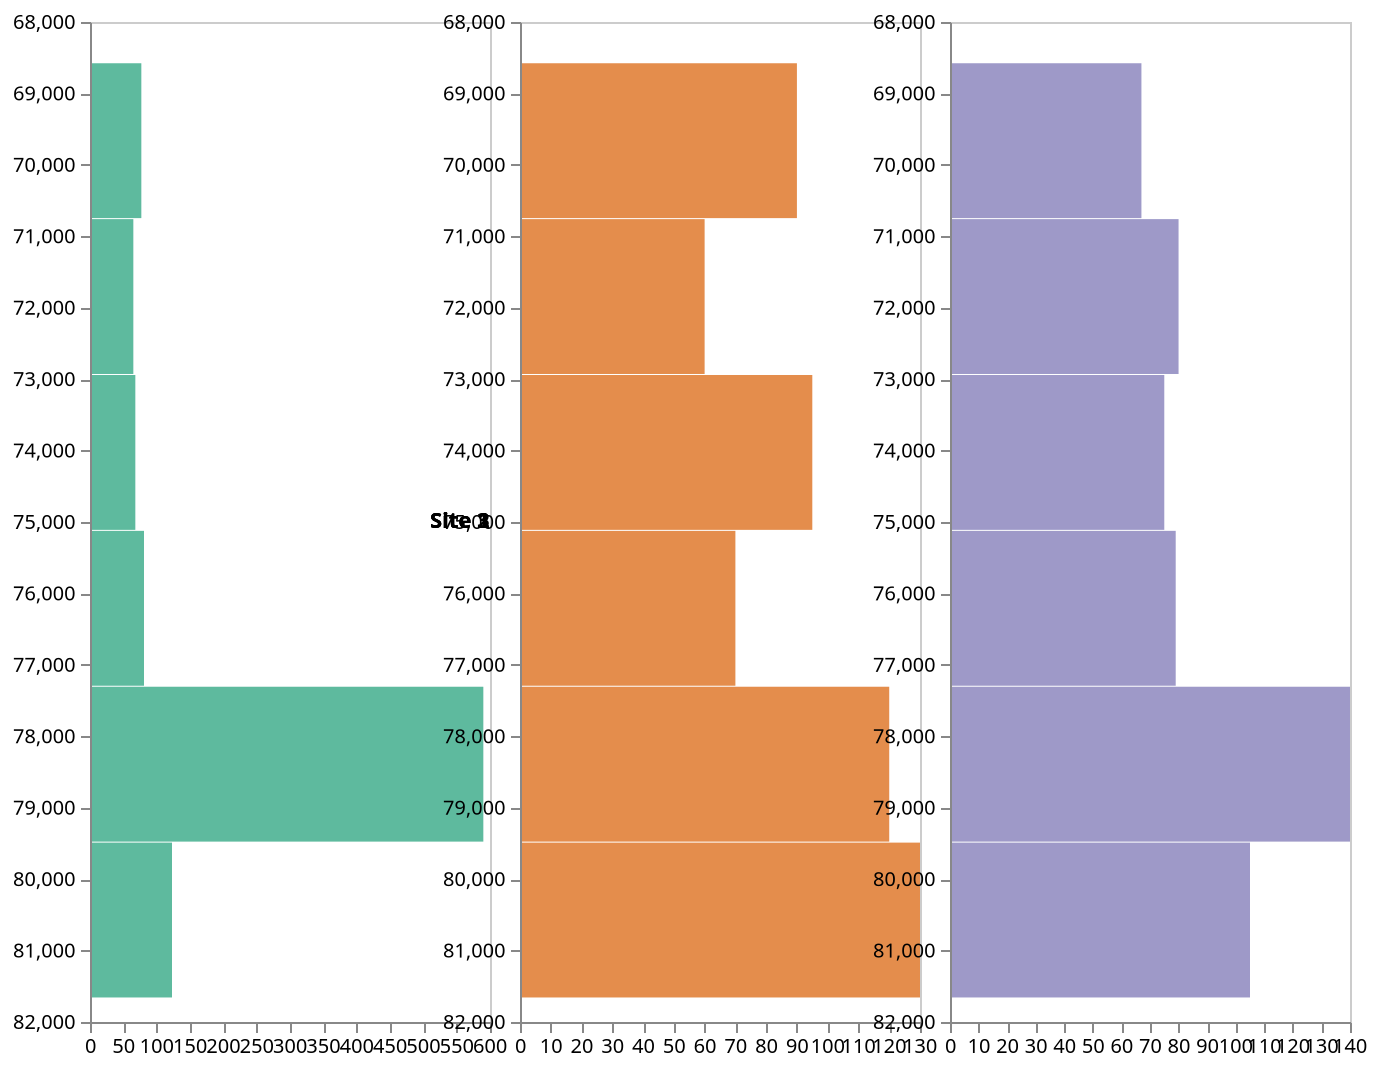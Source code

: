 {
  "$schema": "https://vega.github.io/schema/vega/v5.json",
  "description": "A small multiples view of histograms for visualizing univariate distributions using static bins.",
  "height": 500,
  "padding": 5,

  "signals": [
    {"name": "offset", "value": 15},
    {"name": "cellWidth", "value": 200},
    {"name": "width", "update": "3 * (offset + cellWidth)"}
  ],

  "data": [
    {
      "name": "binned",
      "values": [
        {"bin0": 68577.46875, "bin1": 70759.6796875, "count": 77, "label": "s30", "site": "Site 1"},
        {"bin0": 70759.6796875, "bin1": 72941.890625, "count": 65, "label": "s30", "site": "Site 1"},
        {"bin0": 72941.890625, "bin1": 75124.1015625, "count": 68, "label": "s30", "site": "Site 1"},
        {"bin0": 75124.1015625, "bin1": 77306.3125, "count": 81, "label": "s30", "site": "Site 1"},
        {"bin0": 77306.3125, "bin1": 79488.5234375, "count": 590, "label": "s30", "site": "Site 1"},
        {"bin0": 79488.5234375, "bin1": 81670.734375, "count": 123, "label": "s30", "site": "Site 1"},
        {"bin0": 68577.46875, "bin1": 70759.6796875, "count": 90, "label": "s40", "site": "Site 2"},
        {"bin0": 70759.6796875, "bin1": 72941.890625, "count": 60, "label": "s40", "site": "Site 2"},
        {"bin0": 72941.890625, "bin1": 75124.1015625, "count": 95, "label": "s40", "site": "Site 2"},
        {"bin0": 75124.1015625, "bin1": 77306.3125, "count": 70, "label": "s40", "site": "Site 2"},
        {"bin0": 77306.3125, "bin1": 79488.5234375, "count": 120, "label": "s40", "site": "Site 2"},
        {"bin0": 79488.5234375, "bin1": 81670.734375, "count": 130, "label": "s40", "site": "Site 2"},
        {"bin0": 68577.46875, "bin1": 70759.6796875, "count": 67, "label": "s50", "site": "Site 3"},
        {"bin0": 70759.6796875, "bin1": 72941.890625, "count": 80, "label": "s50", "site": "Site 3"},
        {"bin0": 72941.890625, "bin1": 75124.1015625, "count": 75, "label": "s50", "site": "Site 3"},
        {"bin0": 75124.1015625, "bin1": 77306.3125, "count": 79, "label": "s50", "site": "Site 3"},
        {"bin0": 77306.3125, "bin1": 79488.5234375, "count": 140, "label": "s50", "site": "Site 3"},
        {"bin0": 79488.5234375, "bin1": 81670.734375, "count": 105, "label": "s50", "site": "Site 3"}
      ]
    },
    {
      "name": "maxCounts",
      "source": "binned",
      "transform": [
        {
          "type": "aggregate",
          "groupby": ["site"],
          "fields": ["count"],
          "ops": ["max"],
          "as": ["maxCount"]
        }
      ]
    },
    {
      "name": "binRanges",
      "source": "binned",
      "transform": [
        {
          "type": "aggregate",
          "groupby": ["site"],
          "fields": ["bin0", "bin1"],
          "ops": ["min", "max"],
          "as": ["minBin", "maxBin"]
        }
      ]
    }
  ],

  "scales": [
    {
      "name": "gscale",
      "type": "band",
      "range": [0, {"signal": "width"}],
      "round": true,
      "domain": {"data": "binned", "field": "site"}
    },
    {
      "name": "color",
      "type": "ordinal",
      "domain": {"data": "binned", "field": "label"},
      "range": {"scheme": "dark2"}
    }
  ],

  "marks": [
    {
      "name": "siteGroups",
      "type": "group",
      "from": {
        "facet": {
          "data": "binned",
          "name": "facetedData",
          "groupby": "site"
        }
      },
      "encode": {
        "enter": {
          "x": {"scale": "gscale", "field": "site", "offset": {"signal": "offset"}},
          "width": {"signal": "cellWidth"},
          "height": {"signal": "height"},
          "stroke": {"value": "#ccc"}
        }
      },
      "data": [
        {
          "name": "xScaleData",
          "source": "maxCounts",
          "transform": [
            {
              "type": "filter",
              "expr": "datum.site === parent.site"
            }
          ]
        },
        {
          "name": "yScaleData",
          "source": "binRanges",
          "transform": [
            {
              "type": "filter",
              "expr": "datum.site === parent.site"
            }
          ]
        }
      ],
      "scales": [
        {
          "name": "xscale",
          "type": "linear",
          "range": [0, {"signal": "cellWidth"}],
          "domain": {"data": "xScaleData", "field": "maxCount"},
          "zero": true,
          "nice": true
        },
        {
          "name": "yscale",
          "type": "linear",
          "range": [0, {"signal": "height"}],
          "domain": {"data": "yScaleData", "fields": ["minBin", "maxBin"]},
          "zero": false,
          "nice": true
        }
      ],
      "axes": [
        {"orient": "bottom", "scale": "xscale", "zindex": 1},
        {"orient": "left", "scale": "yscale", "zindex": 1}
      ],
      "marks": [
        {
          "name": "bins",
          "type": "rect",
          "from": {"data": "facetedData"},
          "encode": {
            "enter": {
              "fill": {"scale": "color", "field": "label"},
              "opacity": {"value": 0.7}
            },
            "update": {
              "x": {"scale": "xscale", "field": "count"},
              "x2": {"scale": "xscale", "value": 0},
              "y": {"scale": "yscale", "field": "bin0"},
              "y2": {"scale": "yscale", "field": "bin1", "offset": -0.5},
              "tooltip": {"signal": "{ 'Count': datum.count }"}
            },
            "hover": {
              "fill": {"value": "firebrick"}
            }
          }
        }
      ]
    },
    {
      "type": "text",
      "from": {"data": "siteGroups"},
      "encode": {
        "enter": {
          "y": {"field": "height", "mult": 0.5},
          "x": {"field": "width"},
          "fontSize": {"value": 11},
          "fontWeight": {"value": "bold"},
          "text": {"field": "datum.site"},
          "align": {"value": "center"},
          "baseline": {"value": "middle"},
          "fill": {"value": "#000"}
        }
      }
    }
  ]
}
